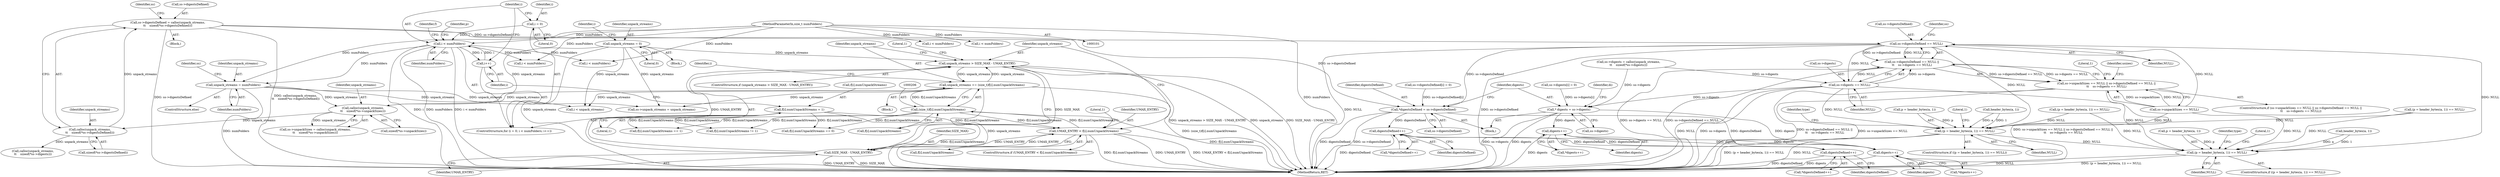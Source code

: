 digraph "0_libarchive_e79ef306afe332faf22e9b442a2c6b59cb175573@API" {
"1000250" [label="(Call,ss->digestsDefined = calloc(unpack_streams,\n\t\t    sizeof(*ss->digestsDefined)))"];
"1000254" [label="(Call,calloc(unpack_streams,\n\t\t    sizeof(*ss->digestsDefined)))"];
"1000243" [label="(Call,calloc(unpack_streams,\n\t\t    sizeof(*ss->unpackSizes)))"];
"1000228" [label="(Call,unpack_streams = numFolders)"];
"1000123" [label="(Call,i < numFolders)"];
"1000120" [label="(Call,i = 0)"];
"1000126" [label="(Call,i++)"];
"1000105" [label="(MethodParameterIn,size_t numFolders)"];
"1000155" [label="(Call,unpack_streams = 0)"];
"1000203" [label="(Call,unpack_streams += (size_t)f[i].numUnpackStreams)"];
"1000205" [label="(Call,(size_t)f[i].numUnpackStreams)"];
"1000183" [label="(Call,UMAX_ENTRY < f[i].numUnpackStreams)"];
"1000196" [label="(Call,SIZE_MAX - UMAX_ENTRY)"];
"1000128" [label="(Call,f[i].numUnpackStreams = 1)"];
"1000194" [label="(Call,unpack_streams > SIZE_MAX - UMAX_ENTRY)"];
"1000280" [label="(Call,ss->digestsDefined == NULL)"];
"1000279" [label="(Call,ss->digestsDefined == NULL ||\n\t\t    ss->digests == NULL)"];
"1000273" [label="(Call,ss->unpackSizes == NULL || ss->digestsDefined == NULL ||\n\t\t    ss->digests == NULL)"];
"1000285" [label="(Call,ss->digests == NULL)"];
"1000372" [label="(Call,(p = header_bytes(a, 1)) == NULL)"];
"1000571" [label="(Call,(p = header_bytes(a, 1)) == NULL)"];
"1000460" [label="(Call,* digests = ss->digests)"];
"1000522" [label="(Call,digests++)"];
"1000560" [label="(Call,digests++)"];
"1000454" [label="(Call,*digestsDefined = ss->digestsDefined)"];
"1000517" [label="(Call,digestsDefined++)"];
"1000551" [label="(Call,digestsDefined++)"];
"1000263" [label="(Identifier,ss)"];
"1000274" [label="(Call,ss->unpackSizes == NULL)"];
"1000156" [label="(Identifier,unpack_streams)"];
"1000245" [label="(Call,sizeof(*ss->unpackSizes))"];
"1000272" [label="(ControlStructure,if (ss->unpackSizes == NULL || ss->digestsDefined == NULL ||\n\t\t    ss->digests == NULL))"];
"1000461" [label="(Identifier,digests)"];
"1000371" [label="(ControlStructure,if ((p = header_bytes(a, 1)) == NULL))"];
"1000378" [label="(Identifier,NULL)"];
"1000250" [label="(Call,ss->digestsDefined = calloc(unpack_streams,\n\t\t    sizeof(*ss->digestsDefined)))"];
"1000213" [label="(Call,(p = header_bytes(a, 1)) == NULL)"];
"1000280" [label="(Call,ss->digestsDefined == NULL)"];
"1000192" [label="(Literal,1)"];
"1000125" [label="(Identifier,numFolders)"];
"1000229" [label="(Identifier,unpack_streams)"];
"1000577" [label="(Identifier,NULL)"];
"1000292" [label="(Literal,1)"];
"1000281" [label="(Call,ss->digestsDefined)"];
"1000154" [label="(Block,)"];
"1000254" [label="(Call,calloc(unpack_streams,\n\t\t    sizeof(*ss->digestsDefined)))"];
"1000550" [label="(Call,*digestsDefined++)"];
"1000196" [label="(Call,SIZE_MAX - UMAX_ENTRY)"];
"1000134" [label="(Literal,1)"];
"1000390" [label="(Call,i < unpack_streams)"];
"1000396" [label="(Call,ss->digestsDefined[i] = 0)"];
"1000239" [label="(Call,ss->unpackSizes = calloc(unpack_streams,\n\t\t    sizeof(*ss->unpackSizes)))"];
"1000230" [label="(Identifier,numFolders)"];
"1000582" [label="(Identifier,type)"];
"1000455" [label="(Identifier,digestsDefined)"];
"1000183" [label="(Call,UMAX_ENTRY < f[i].numUnpackStreams)"];
"1000228" [label="(Call,unpack_streams = numFolders)"];
"1000594" [label="(MethodReturn,RET)"];
"1000580" [label="(Literal,1)"];
"1000123" [label="(Call,i < numFolders)"];
"1000570" [label="(ControlStructure,if ((p = header_bytes(a, 1)) == NULL))"];
"1000522" [label="(Call,digests++)"];
"1000185" [label="(Call,f[i].numUnpackStreams)"];
"1000166" [label="(Identifier,i)"];
"1000518" [label="(Identifier,digestsDefined)"];
"1000454" [label="(Call,*digestsDefined = ss->digestsDefined)"];
"1000559" [label="(Call,*digests++)"];
"1000373" [label="(Call,p = header_bytes(a, 1))"];
"1000261" [label="(Call,ss->digests = calloc(unpack_streams,\n\t\t    sizeof(*ss->digests)))"];
"1000243" [label="(Call,calloc(unpack_streams,\n\t\t    sizeof(*ss->unpackSizes)))"];
"1000127" [label="(Identifier,i)"];
"1000294" [label="(Identifier,usizes)"];
"1000286" [label="(Call,ss->digests)"];
"1000203" [label="(Call,unpack_streams += (size_t)f[i].numUnpackStreams)"];
"1000574" [label="(Call,header_bytes(a, 1))"];
"1000456" [label="(Call,ss->digestsDefined)"];
"1000167" [label="(Block,)"];
"1000205" [label="(Call,(size_t)f[i].numUnpackStreams)"];
"1000131" [label="(Identifier,f)"];
"1000417" [label="(Call,i < numFolders)"];
"1000523" [label="(Identifier,digests)"];
"1000572" [label="(Call,p = header_bytes(a, 1))"];
"1000184" [label="(Identifier,UMAX_ENTRY)"];
"1000381" [label="(Literal,1)"];
"1000182" [label="(ControlStructure,if (UMAX_ENTRY < f[i].numUnpackStreams))"];
"1000233" [label="(Identifier,ss)"];
"1000284" [label="(Identifier,NULL)"];
"1000375" [label="(Call,header_bytes(a, 1))"];
"1000287" [label="(Identifier,ss)"];
"1000126" [label="(Call,i++)"];
"1000551" [label="(Call,digestsDefined++)"];
"1000244" [label="(Identifier,unpack_streams)"];
"1000207" [label="(Call,f[i].numUnpackStreams)"];
"1000231" [label="(Call,ss->unpack_streams = unpack_streams)"];
"1000451" [label="(Block,)"];
"1000251" [label="(Call,ss->digestsDefined)"];
"1000160" [label="(Identifier,i)"];
"1000119" [label="(ControlStructure,for (i = 0; i < numFolders; i++))"];
"1000157" [label="(Literal,0)"];
"1000403" [label="(Call,ss->digests[i] = 0)"];
"1000138" [label="(Identifier,p)"];
"1000129" [label="(Call,f[i].numUnpackStreams)"];
"1000128" [label="(Call,f[i].numUnpackStreams = 1)"];
"1000494" [label="(Call,i < numFolders)"];
"1000302" [label="(Call,i < numFolders)"];
"1000311" [label="(Call,f[i].numUnpackStreams == 0)"];
"1000279" [label="(Call,ss->digestsDefined == NULL ||\n\t\t    ss->digests == NULL)"];
"1000122" [label="(Literal,0)"];
"1000256" [label="(Call,sizeof(*ss->digestsDefined))"];
"1000136" [label="(Call,(p = header_bytes(a, 1)) == NULL)"];
"1000121" [label="(Identifier,i)"];
"1000195" [label="(Identifier,unpack_streams)"];
"1000467" [label="(Identifier,di)"];
"1000560" [label="(Call,digests++)"];
"1000120" [label="(Call,i = 0)"];
"1000460" [label="(Call,* digests = ss->digests)"];
"1000124" [label="(Identifier,i)"];
"1000202" [label="(Literal,1)"];
"1000198" [label="(Identifier,UMAX_ENTRY)"];
"1000197" [label="(Identifier,SIZE_MAX)"];
"1000273" [label="(Call,ss->unpackSizes == NULL || ss->digestsDefined == NULL ||\n\t\t    ss->digests == NULL)"];
"1000265" [label="(Call,calloc(unpack_streams,\n\t\t    sizeof(*ss->digests)))"];
"1000162" [label="(Call,i < numFolders)"];
"1000155" [label="(Call,unpack_streams = 0)"];
"1000194" [label="(Call,unpack_streams > SIZE_MAX - UMAX_ENTRY)"];
"1000425" [label="(Call,f[i].numUnpackStreams != 1)"];
"1000552" [label="(Identifier,digestsDefined)"];
"1000204" [label="(Identifier,unpack_streams)"];
"1000517" [label="(Call,digestsDefined++)"];
"1000516" [label="(Call,*digestsDefined++)"];
"1000383" [label="(Identifier,type)"];
"1000502" [label="(Call,f[i].numUnpackStreams == 1)"];
"1000571" [label="(Call,(p = header_bytes(a, 1)) == NULL)"];
"1000372" [label="(Call,(p = header_bytes(a, 1)) == NULL)"];
"1000289" [label="(Identifier,NULL)"];
"1000462" [label="(Call,ss->digests)"];
"1000238" [label="(Block,)"];
"1000227" [label="(ControlStructure,else)"];
"1000105" [label="(MethodParameterIn,size_t numFolders)"];
"1000193" [label="(ControlStructure,if (unpack_streams > SIZE_MAX - UMAX_ENTRY))"];
"1000285" [label="(Call,ss->digests == NULL)"];
"1000561" [label="(Identifier,digests)"];
"1000521" [label="(Call,*digests++)"];
"1000255" [label="(Identifier,unpack_streams)"];
"1000250" -> "1000238"  [label="AST: "];
"1000250" -> "1000254"  [label="CFG: "];
"1000251" -> "1000250"  [label="AST: "];
"1000254" -> "1000250"  [label="AST: "];
"1000263" -> "1000250"  [label="CFG: "];
"1000250" -> "1000594"  [label="DDG: ss->digestsDefined"];
"1000250" -> "1000594"  [label="DDG: calloc(unpack_streams,\n\t\t    sizeof(*ss->digestsDefined))"];
"1000254" -> "1000250"  [label="DDG: unpack_streams"];
"1000250" -> "1000280"  [label="DDG: ss->digestsDefined"];
"1000250" -> "1000454"  [label="DDG: ss->digestsDefined"];
"1000254" -> "1000256"  [label="CFG: "];
"1000255" -> "1000254"  [label="AST: "];
"1000256" -> "1000254"  [label="AST: "];
"1000243" -> "1000254"  [label="DDG: unpack_streams"];
"1000254" -> "1000265"  [label="DDG: unpack_streams"];
"1000243" -> "1000239"  [label="AST: "];
"1000243" -> "1000245"  [label="CFG: "];
"1000244" -> "1000243"  [label="AST: "];
"1000245" -> "1000243"  [label="AST: "];
"1000239" -> "1000243"  [label="CFG: "];
"1000243" -> "1000239"  [label="DDG: unpack_streams"];
"1000228" -> "1000243"  [label="DDG: unpack_streams"];
"1000155" -> "1000243"  [label="DDG: unpack_streams"];
"1000203" -> "1000243"  [label="DDG: unpack_streams"];
"1000228" -> "1000227"  [label="AST: "];
"1000228" -> "1000230"  [label="CFG: "];
"1000229" -> "1000228"  [label="AST: "];
"1000230" -> "1000228"  [label="AST: "];
"1000233" -> "1000228"  [label="CFG: "];
"1000228" -> "1000594"  [label="DDG: numFolders"];
"1000123" -> "1000228"  [label="DDG: numFolders"];
"1000105" -> "1000228"  [label="DDG: numFolders"];
"1000228" -> "1000231"  [label="DDG: unpack_streams"];
"1000228" -> "1000390"  [label="DDG: unpack_streams"];
"1000123" -> "1000119"  [label="AST: "];
"1000123" -> "1000125"  [label="CFG: "];
"1000124" -> "1000123"  [label="AST: "];
"1000125" -> "1000123"  [label="AST: "];
"1000131" -> "1000123"  [label="CFG: "];
"1000138" -> "1000123"  [label="CFG: "];
"1000123" -> "1000594"  [label="DDG: numFolders"];
"1000123" -> "1000594"  [label="DDG: i < numFolders"];
"1000123" -> "1000594"  [label="DDG: i"];
"1000120" -> "1000123"  [label="DDG: i"];
"1000126" -> "1000123"  [label="DDG: i"];
"1000105" -> "1000123"  [label="DDG: numFolders"];
"1000123" -> "1000126"  [label="DDG: i"];
"1000123" -> "1000162"  [label="DDG: numFolders"];
"1000123" -> "1000302"  [label="DDG: numFolders"];
"1000120" -> "1000119"  [label="AST: "];
"1000120" -> "1000122"  [label="CFG: "];
"1000121" -> "1000120"  [label="AST: "];
"1000122" -> "1000120"  [label="AST: "];
"1000124" -> "1000120"  [label="CFG: "];
"1000126" -> "1000119"  [label="AST: "];
"1000126" -> "1000127"  [label="CFG: "];
"1000127" -> "1000126"  [label="AST: "];
"1000124" -> "1000126"  [label="CFG: "];
"1000105" -> "1000101"  [label="AST: "];
"1000105" -> "1000594"  [label="DDG: numFolders"];
"1000105" -> "1000162"  [label="DDG: numFolders"];
"1000105" -> "1000302"  [label="DDG: numFolders"];
"1000105" -> "1000417"  [label="DDG: numFolders"];
"1000105" -> "1000494"  [label="DDG: numFolders"];
"1000155" -> "1000154"  [label="AST: "];
"1000155" -> "1000157"  [label="CFG: "];
"1000156" -> "1000155"  [label="AST: "];
"1000157" -> "1000155"  [label="AST: "];
"1000160" -> "1000155"  [label="CFG: "];
"1000155" -> "1000594"  [label="DDG: unpack_streams"];
"1000155" -> "1000194"  [label="DDG: unpack_streams"];
"1000155" -> "1000231"  [label="DDG: unpack_streams"];
"1000155" -> "1000390"  [label="DDG: unpack_streams"];
"1000203" -> "1000167"  [label="AST: "];
"1000203" -> "1000205"  [label="CFG: "];
"1000204" -> "1000203"  [label="AST: "];
"1000205" -> "1000203"  [label="AST: "];
"1000166" -> "1000203"  [label="CFG: "];
"1000203" -> "1000594"  [label="DDG: (size_t)f[i].numUnpackStreams"];
"1000203" -> "1000594"  [label="DDG: unpack_streams"];
"1000203" -> "1000194"  [label="DDG: unpack_streams"];
"1000205" -> "1000203"  [label="DDG: f[i].numUnpackStreams"];
"1000194" -> "1000203"  [label="DDG: unpack_streams"];
"1000203" -> "1000231"  [label="DDG: unpack_streams"];
"1000203" -> "1000390"  [label="DDG: unpack_streams"];
"1000205" -> "1000207"  [label="CFG: "];
"1000206" -> "1000205"  [label="AST: "];
"1000207" -> "1000205"  [label="AST: "];
"1000205" -> "1000594"  [label="DDG: f[i].numUnpackStreams"];
"1000205" -> "1000183"  [label="DDG: f[i].numUnpackStreams"];
"1000183" -> "1000205"  [label="DDG: f[i].numUnpackStreams"];
"1000205" -> "1000311"  [label="DDG: f[i].numUnpackStreams"];
"1000205" -> "1000425"  [label="DDG: f[i].numUnpackStreams"];
"1000205" -> "1000502"  [label="DDG: f[i].numUnpackStreams"];
"1000183" -> "1000182"  [label="AST: "];
"1000183" -> "1000185"  [label="CFG: "];
"1000184" -> "1000183"  [label="AST: "];
"1000185" -> "1000183"  [label="AST: "];
"1000192" -> "1000183"  [label="CFG: "];
"1000195" -> "1000183"  [label="CFG: "];
"1000183" -> "1000594"  [label="DDG: f[i].numUnpackStreams"];
"1000183" -> "1000594"  [label="DDG: UMAX_ENTRY"];
"1000183" -> "1000594"  [label="DDG: UMAX_ENTRY < f[i].numUnpackStreams"];
"1000196" -> "1000183"  [label="DDG: UMAX_ENTRY"];
"1000128" -> "1000183"  [label="DDG: f[i].numUnpackStreams"];
"1000183" -> "1000196"  [label="DDG: UMAX_ENTRY"];
"1000196" -> "1000194"  [label="AST: "];
"1000196" -> "1000198"  [label="CFG: "];
"1000197" -> "1000196"  [label="AST: "];
"1000198" -> "1000196"  [label="AST: "];
"1000194" -> "1000196"  [label="CFG: "];
"1000196" -> "1000594"  [label="DDG: SIZE_MAX"];
"1000196" -> "1000594"  [label="DDG: UMAX_ENTRY"];
"1000196" -> "1000194"  [label="DDG: SIZE_MAX"];
"1000196" -> "1000194"  [label="DDG: UMAX_ENTRY"];
"1000128" -> "1000119"  [label="AST: "];
"1000128" -> "1000134"  [label="CFG: "];
"1000129" -> "1000128"  [label="AST: "];
"1000134" -> "1000128"  [label="AST: "];
"1000127" -> "1000128"  [label="CFG: "];
"1000128" -> "1000594"  [label="DDG: f[i].numUnpackStreams"];
"1000128" -> "1000311"  [label="DDG: f[i].numUnpackStreams"];
"1000128" -> "1000425"  [label="DDG: f[i].numUnpackStreams"];
"1000128" -> "1000502"  [label="DDG: f[i].numUnpackStreams"];
"1000194" -> "1000193"  [label="AST: "];
"1000195" -> "1000194"  [label="AST: "];
"1000202" -> "1000194"  [label="CFG: "];
"1000204" -> "1000194"  [label="CFG: "];
"1000194" -> "1000594"  [label="DDG: unpack_streams > SIZE_MAX - UMAX_ENTRY"];
"1000194" -> "1000594"  [label="DDG: unpack_streams"];
"1000194" -> "1000594"  [label="DDG: SIZE_MAX - UMAX_ENTRY"];
"1000280" -> "1000279"  [label="AST: "];
"1000280" -> "1000284"  [label="CFG: "];
"1000281" -> "1000280"  [label="AST: "];
"1000284" -> "1000280"  [label="AST: "];
"1000287" -> "1000280"  [label="CFG: "];
"1000279" -> "1000280"  [label="CFG: "];
"1000280" -> "1000594"  [label="DDG: NULL"];
"1000280" -> "1000594"  [label="DDG: ss->digestsDefined"];
"1000280" -> "1000279"  [label="DDG: ss->digestsDefined"];
"1000280" -> "1000279"  [label="DDG: NULL"];
"1000274" -> "1000280"  [label="DDG: NULL"];
"1000280" -> "1000285"  [label="DDG: NULL"];
"1000280" -> "1000372"  [label="DDG: NULL"];
"1000280" -> "1000454"  [label="DDG: ss->digestsDefined"];
"1000280" -> "1000571"  [label="DDG: NULL"];
"1000279" -> "1000273"  [label="AST: "];
"1000279" -> "1000285"  [label="CFG: "];
"1000285" -> "1000279"  [label="AST: "];
"1000273" -> "1000279"  [label="CFG: "];
"1000279" -> "1000594"  [label="DDG: ss->digests == NULL"];
"1000279" -> "1000594"  [label="DDG: ss->digestsDefined == NULL"];
"1000279" -> "1000273"  [label="DDG: ss->digestsDefined == NULL"];
"1000279" -> "1000273"  [label="DDG: ss->digests == NULL"];
"1000285" -> "1000279"  [label="DDG: ss->digests"];
"1000285" -> "1000279"  [label="DDG: NULL"];
"1000273" -> "1000272"  [label="AST: "];
"1000273" -> "1000274"  [label="CFG: "];
"1000274" -> "1000273"  [label="AST: "];
"1000292" -> "1000273"  [label="CFG: "];
"1000294" -> "1000273"  [label="CFG: "];
"1000273" -> "1000594"  [label="DDG: ss->unpackSizes == NULL"];
"1000273" -> "1000594"  [label="DDG: ss->unpackSizes == NULL || ss->digestsDefined == NULL ||\n\t\t    ss->digests == NULL"];
"1000273" -> "1000594"  [label="DDG: ss->digestsDefined == NULL ||\n\t\t    ss->digests == NULL"];
"1000274" -> "1000273"  [label="DDG: ss->unpackSizes"];
"1000274" -> "1000273"  [label="DDG: NULL"];
"1000285" -> "1000289"  [label="CFG: "];
"1000286" -> "1000285"  [label="AST: "];
"1000289" -> "1000285"  [label="AST: "];
"1000285" -> "1000594"  [label="DDG: ss->digests"];
"1000285" -> "1000594"  [label="DDG: NULL"];
"1000261" -> "1000285"  [label="DDG: ss->digests"];
"1000285" -> "1000372"  [label="DDG: NULL"];
"1000285" -> "1000460"  [label="DDG: ss->digests"];
"1000285" -> "1000571"  [label="DDG: NULL"];
"1000372" -> "1000371"  [label="AST: "];
"1000372" -> "1000378"  [label="CFG: "];
"1000373" -> "1000372"  [label="AST: "];
"1000378" -> "1000372"  [label="AST: "];
"1000381" -> "1000372"  [label="CFG: "];
"1000383" -> "1000372"  [label="CFG: "];
"1000372" -> "1000594"  [label="DDG: NULL"];
"1000372" -> "1000594"  [label="DDG: (p = header_bytes(a, 1)) == NULL"];
"1000373" -> "1000372"  [label="DDG: p"];
"1000375" -> "1000372"  [label="DDG: a"];
"1000375" -> "1000372"  [label="DDG: 1"];
"1000136" -> "1000372"  [label="DDG: NULL"];
"1000213" -> "1000372"  [label="DDG: NULL"];
"1000274" -> "1000372"  [label="DDG: NULL"];
"1000372" -> "1000571"  [label="DDG: NULL"];
"1000571" -> "1000570"  [label="AST: "];
"1000571" -> "1000577"  [label="CFG: "];
"1000572" -> "1000571"  [label="AST: "];
"1000577" -> "1000571"  [label="AST: "];
"1000580" -> "1000571"  [label="CFG: "];
"1000582" -> "1000571"  [label="CFG: "];
"1000571" -> "1000594"  [label="DDG: (p = header_bytes(a, 1)) == NULL"];
"1000571" -> "1000594"  [label="DDG: NULL"];
"1000572" -> "1000571"  [label="DDG: p"];
"1000574" -> "1000571"  [label="DDG: a"];
"1000574" -> "1000571"  [label="DDG: 1"];
"1000136" -> "1000571"  [label="DDG: NULL"];
"1000213" -> "1000571"  [label="DDG: NULL"];
"1000274" -> "1000571"  [label="DDG: NULL"];
"1000460" -> "1000451"  [label="AST: "];
"1000460" -> "1000462"  [label="CFG: "];
"1000461" -> "1000460"  [label="AST: "];
"1000462" -> "1000460"  [label="AST: "];
"1000467" -> "1000460"  [label="CFG: "];
"1000460" -> "1000594"  [label="DDG: digests"];
"1000460" -> "1000594"  [label="DDG: ss->digests"];
"1000403" -> "1000460"  [label="DDG: ss->digests[i]"];
"1000261" -> "1000460"  [label="DDG: ss->digests"];
"1000460" -> "1000522"  [label="DDG: digests"];
"1000460" -> "1000560"  [label="DDG: digests"];
"1000522" -> "1000521"  [label="AST: "];
"1000522" -> "1000523"  [label="CFG: "];
"1000523" -> "1000522"  [label="AST: "];
"1000521" -> "1000522"  [label="CFG: "];
"1000522" -> "1000594"  [label="DDG: digests"];
"1000560" -> "1000522"  [label="DDG: digests"];
"1000522" -> "1000560"  [label="DDG: digests"];
"1000560" -> "1000559"  [label="AST: "];
"1000560" -> "1000561"  [label="CFG: "];
"1000561" -> "1000560"  [label="AST: "];
"1000559" -> "1000560"  [label="CFG: "];
"1000560" -> "1000594"  [label="DDG: digests"];
"1000454" -> "1000451"  [label="AST: "];
"1000454" -> "1000456"  [label="CFG: "];
"1000455" -> "1000454"  [label="AST: "];
"1000456" -> "1000454"  [label="AST: "];
"1000461" -> "1000454"  [label="CFG: "];
"1000454" -> "1000594"  [label="DDG: digestsDefined"];
"1000454" -> "1000594"  [label="DDG: ss->digestsDefined"];
"1000396" -> "1000454"  [label="DDG: ss->digestsDefined[i]"];
"1000454" -> "1000517"  [label="DDG: digestsDefined"];
"1000454" -> "1000551"  [label="DDG: digestsDefined"];
"1000517" -> "1000516"  [label="AST: "];
"1000517" -> "1000518"  [label="CFG: "];
"1000518" -> "1000517"  [label="AST: "];
"1000516" -> "1000517"  [label="CFG: "];
"1000517" -> "1000594"  [label="DDG: digestsDefined"];
"1000551" -> "1000517"  [label="DDG: digestsDefined"];
"1000517" -> "1000551"  [label="DDG: digestsDefined"];
"1000551" -> "1000550"  [label="AST: "];
"1000551" -> "1000552"  [label="CFG: "];
"1000552" -> "1000551"  [label="AST: "];
"1000550" -> "1000551"  [label="CFG: "];
"1000551" -> "1000594"  [label="DDG: digestsDefined"];
}
